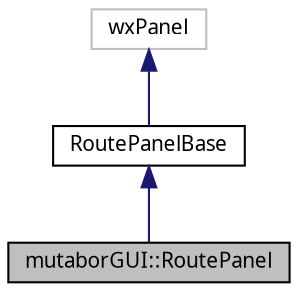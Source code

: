 digraph "mutaborGUI::RoutePanel"
{
  edge [fontname="Sans",fontsize="10",labelfontname="Sans",labelfontsize="10"];
  node [fontname="Sans",fontsize="10",shape=record];
  Node0 [label="mutaborGUI::RoutePanel",height=0.2,width=0.4,color="black", fillcolor="grey75", style="filled", fontcolor="black"];
  Node1 -> Node0 [dir="back",color="midnightblue",fontsize="10",style="solid",fontname="Sans"];
  Node1 [label="RoutePanelBase",height=0.2,width=0.4,color="black", fillcolor="white", style="filled",URL="$d1/df0/classRoutePanelBase.html"];
  Node2 -> Node1 [dir="back",color="midnightblue",fontsize="10",style="solid",fontname="Sans"];
  Node2 [label="wxPanel",height=0.2,width=0.4,color="grey75", fillcolor="white", style="filled"];
}
